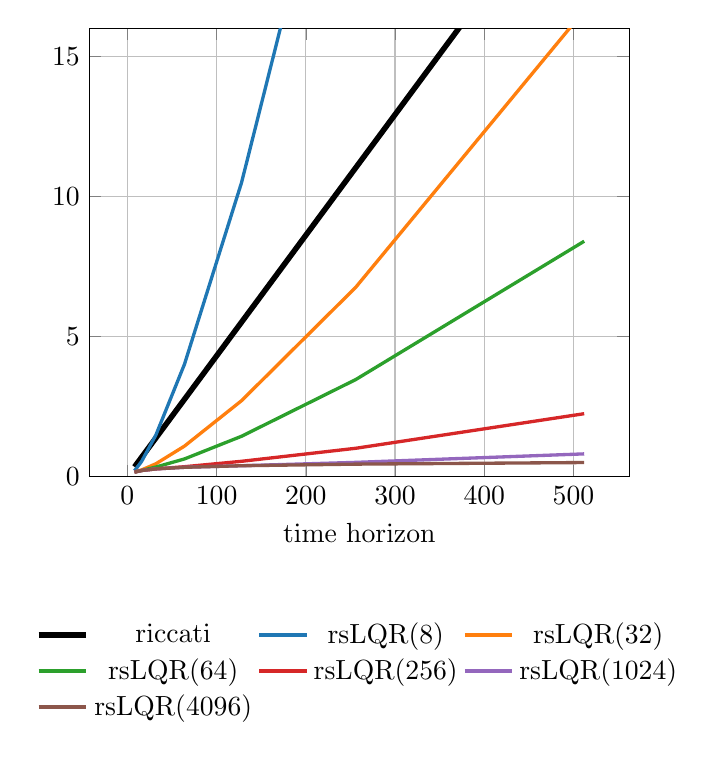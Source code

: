 \begin{tikzpicture}
\begin{axis}[xlabel={time horizon}, ymin={0}, ymax={16}, legend style={at={(0.5,-0.3)}, anchor=north, draw=none}, legend columns={3}, grid={major}]
    \addplot+[line width={2pt}, color={black}, no marks]
        table[row sep={\\}]
        {
            \\
            8.0  0.344  \\
            16.0  0.689  \\
            32.0  1.378  \\
            64.0  2.756  \\
            128.0  5.511  \\
            256.0  11.023  \\
            512.0  22.045  \\
        }
        ;
    \addplot+[color={rgb,1:red,0.122;green,0.467;blue,0.706}, very thick, solid, no marks]
        table[row sep={\\}]
        {
            \\
            8.0  0.206  \\
            16.0  0.54  \\
            32.0  1.484  \\
            64.0  4.007  \\
            128.0  10.494  \\
            256.0  26.684  \\
            512.0  66.172  \\
        }
        ;
    \addplot+[color={rgb,1:red,1.0;green,0.498;blue,0.055}, very thick, solid, no marks]
        table[row sep={\\}]
        {
            \\
            8.0  0.159  \\
            16.0  0.237  \\
            32.0  0.456  \\
            64.0  1.086  \\
            128.0  2.708  \\
            256.0  6.756  \\
            512.0  16.628  \\
        }
        ;
    \addplot+[color={rgb,1:red,0.172;green,0.627;blue,0.172}, very thick, solid, no marks]
        table[row sep={\\}]
        {
            \\
            8.0  0.159  \\
            16.0  0.216  \\
            32.0  0.34  \\
            64.0  0.628  \\
            128.0  1.438  \\
            256.0  3.462  \\
            512.0  8.398  \\
        }
        ;
    \addplot+[color={rgb,1:red,0.839;green,0.153;blue,0.157}, very thick, solid, no marks]
        table[row sep={\\}]
        {
            \\
            8.0  0.159  \\
            16.0  0.216  \\
            32.0  0.273  \\
            64.0  0.351  \\
            128.0  0.544  \\
            256.0  1.009  \\
            512.0  2.243  \\
        }
        ;
    \addplot+[color={rgb,1:red,0.58;green,0.404;blue,0.741}, very thick, solid, no marks]
        table[row sep={\\}]
        {
            \\
            8.0  0.159  \\
            16.0  0.216  \\
            32.0  0.273  \\
            64.0  0.33  \\
            128.0  0.386  \\
            256.0  0.506  \\
            512.0  0.809  \\
        }
        ;
    \addplot+[color={rgb,1:red,0.549;green,0.337;blue,0.294}, very thick, solid, no marks]
        table[row sep={\\}]
        {
            \\
            8.0  0.159  \\
            16.0  0.216  \\
            32.0  0.273  \\
            64.0  0.33  \\
            128.0  0.386  \\
            256.0  0.443  \\
            512.0  0.5  \\
        }
        ;
    \legend{{riccati},{rsLQR(8)},{rsLQR(32)},{rsLQR(64)},{rsLQR(256)},{rsLQR(1024)},{rsLQR(4096)}}
\end{axis}
\end{tikzpicture}
